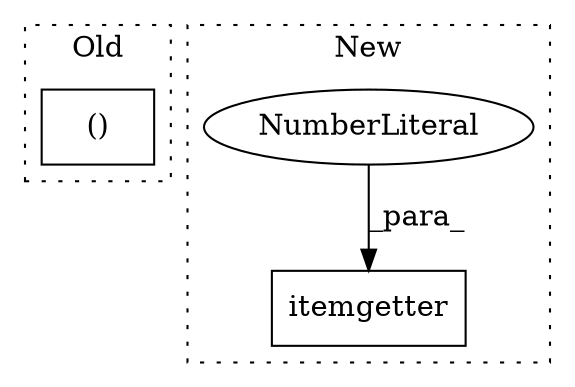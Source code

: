 digraph G {
subgraph cluster0 {
1 [label="()" a="106" s="7124" l="57" shape="box"];
label = "Old";
style="dotted";
}
subgraph cluster1 {
2 [label="itemgetter" a="32" s="9441,9453" l="11,1" shape="box"];
3 [label="NumberLiteral" a="34" s="9452" l="1" shape="ellipse"];
label = "New";
style="dotted";
}
3 -> 2 [label="_para_"];
}